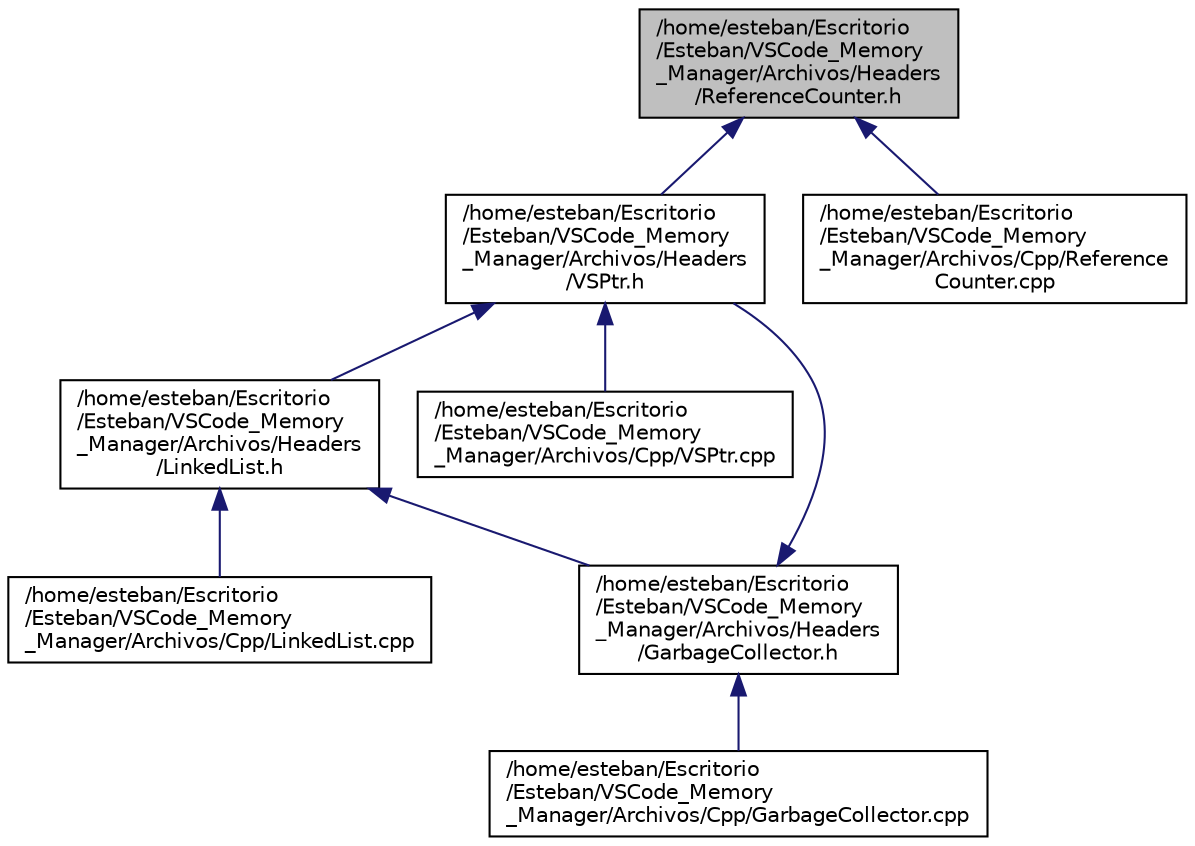 digraph "/home/esteban/Escritorio/Esteban/VSCode_Memory_Manager/Archivos/Headers/ReferenceCounter.h"
{
  edge [fontname="Helvetica",fontsize="10",labelfontname="Helvetica",labelfontsize="10"];
  node [fontname="Helvetica",fontsize="10",shape=record];
  Node1 [label="/home/esteban/Escritorio\l/Esteban/VSCode_Memory\l_Manager/Archivos/Headers\l/ReferenceCounter.h",height=0.2,width=0.4,color="black", fillcolor="grey75", style="filled", fontcolor="black"];
  Node1 -> Node2 [dir="back",color="midnightblue",fontsize="10",style="solid",fontname="Helvetica"];
  Node2 [label="/home/esteban/Escritorio\l/Esteban/VSCode_Memory\l_Manager/Archivos/Headers\l/VSPtr.h",height=0.2,width=0.4,color="black", fillcolor="white", style="filled",URL="$_v_s_ptr_8h.html"];
  Node2 -> Node3 [dir="back",color="midnightblue",fontsize="10",style="solid",fontname="Helvetica"];
  Node3 [label="/home/esteban/Escritorio\l/Esteban/VSCode_Memory\l_Manager/Archivos/Headers\l/LinkedList.h",height=0.2,width=0.4,color="black", fillcolor="white", style="filled",URL="$_linked_list_8h.html"];
  Node3 -> Node4 [dir="back",color="midnightblue",fontsize="10",style="solid",fontname="Helvetica"];
  Node4 [label="/home/esteban/Escritorio\l/Esteban/VSCode_Memory\l_Manager/Archivos/Headers\l/GarbageCollector.h",height=0.2,width=0.4,color="black", fillcolor="white", style="filled",URL="$_garbage_collector_8h.html"];
  Node4 -> Node5 [dir="back",color="midnightblue",fontsize="10",style="solid",fontname="Helvetica"];
  Node5 [label="/home/esteban/Escritorio\l/Esteban/VSCode_Memory\l_Manager/Archivos/Cpp/GarbageCollector.cpp",height=0.2,width=0.4,color="black", fillcolor="white", style="filled",URL="$_garbage_collector_8cpp.html"];
  Node4 -> Node2 [dir="back",color="midnightblue",fontsize="10",style="solid",fontname="Helvetica"];
  Node3 -> Node6 [dir="back",color="midnightblue",fontsize="10",style="solid",fontname="Helvetica"];
  Node6 [label="/home/esteban/Escritorio\l/Esteban/VSCode_Memory\l_Manager/Archivos/Cpp/LinkedList.cpp",height=0.2,width=0.4,color="black", fillcolor="white", style="filled",URL="$_linked_list_8cpp.html"];
  Node2 -> Node7 [dir="back",color="midnightblue",fontsize="10",style="solid",fontname="Helvetica"];
  Node7 [label="/home/esteban/Escritorio\l/Esteban/VSCode_Memory\l_Manager/Archivos/Cpp/VSPtr.cpp",height=0.2,width=0.4,color="black", fillcolor="white", style="filled",URL="$_v_s_ptr_8cpp.html"];
  Node1 -> Node8 [dir="back",color="midnightblue",fontsize="10",style="solid",fontname="Helvetica"];
  Node8 [label="/home/esteban/Escritorio\l/Esteban/VSCode_Memory\l_Manager/Archivos/Cpp/Reference\lCounter.cpp",height=0.2,width=0.4,color="black", fillcolor="white", style="filled",URL="$_reference_counter_8cpp.html"];
}

